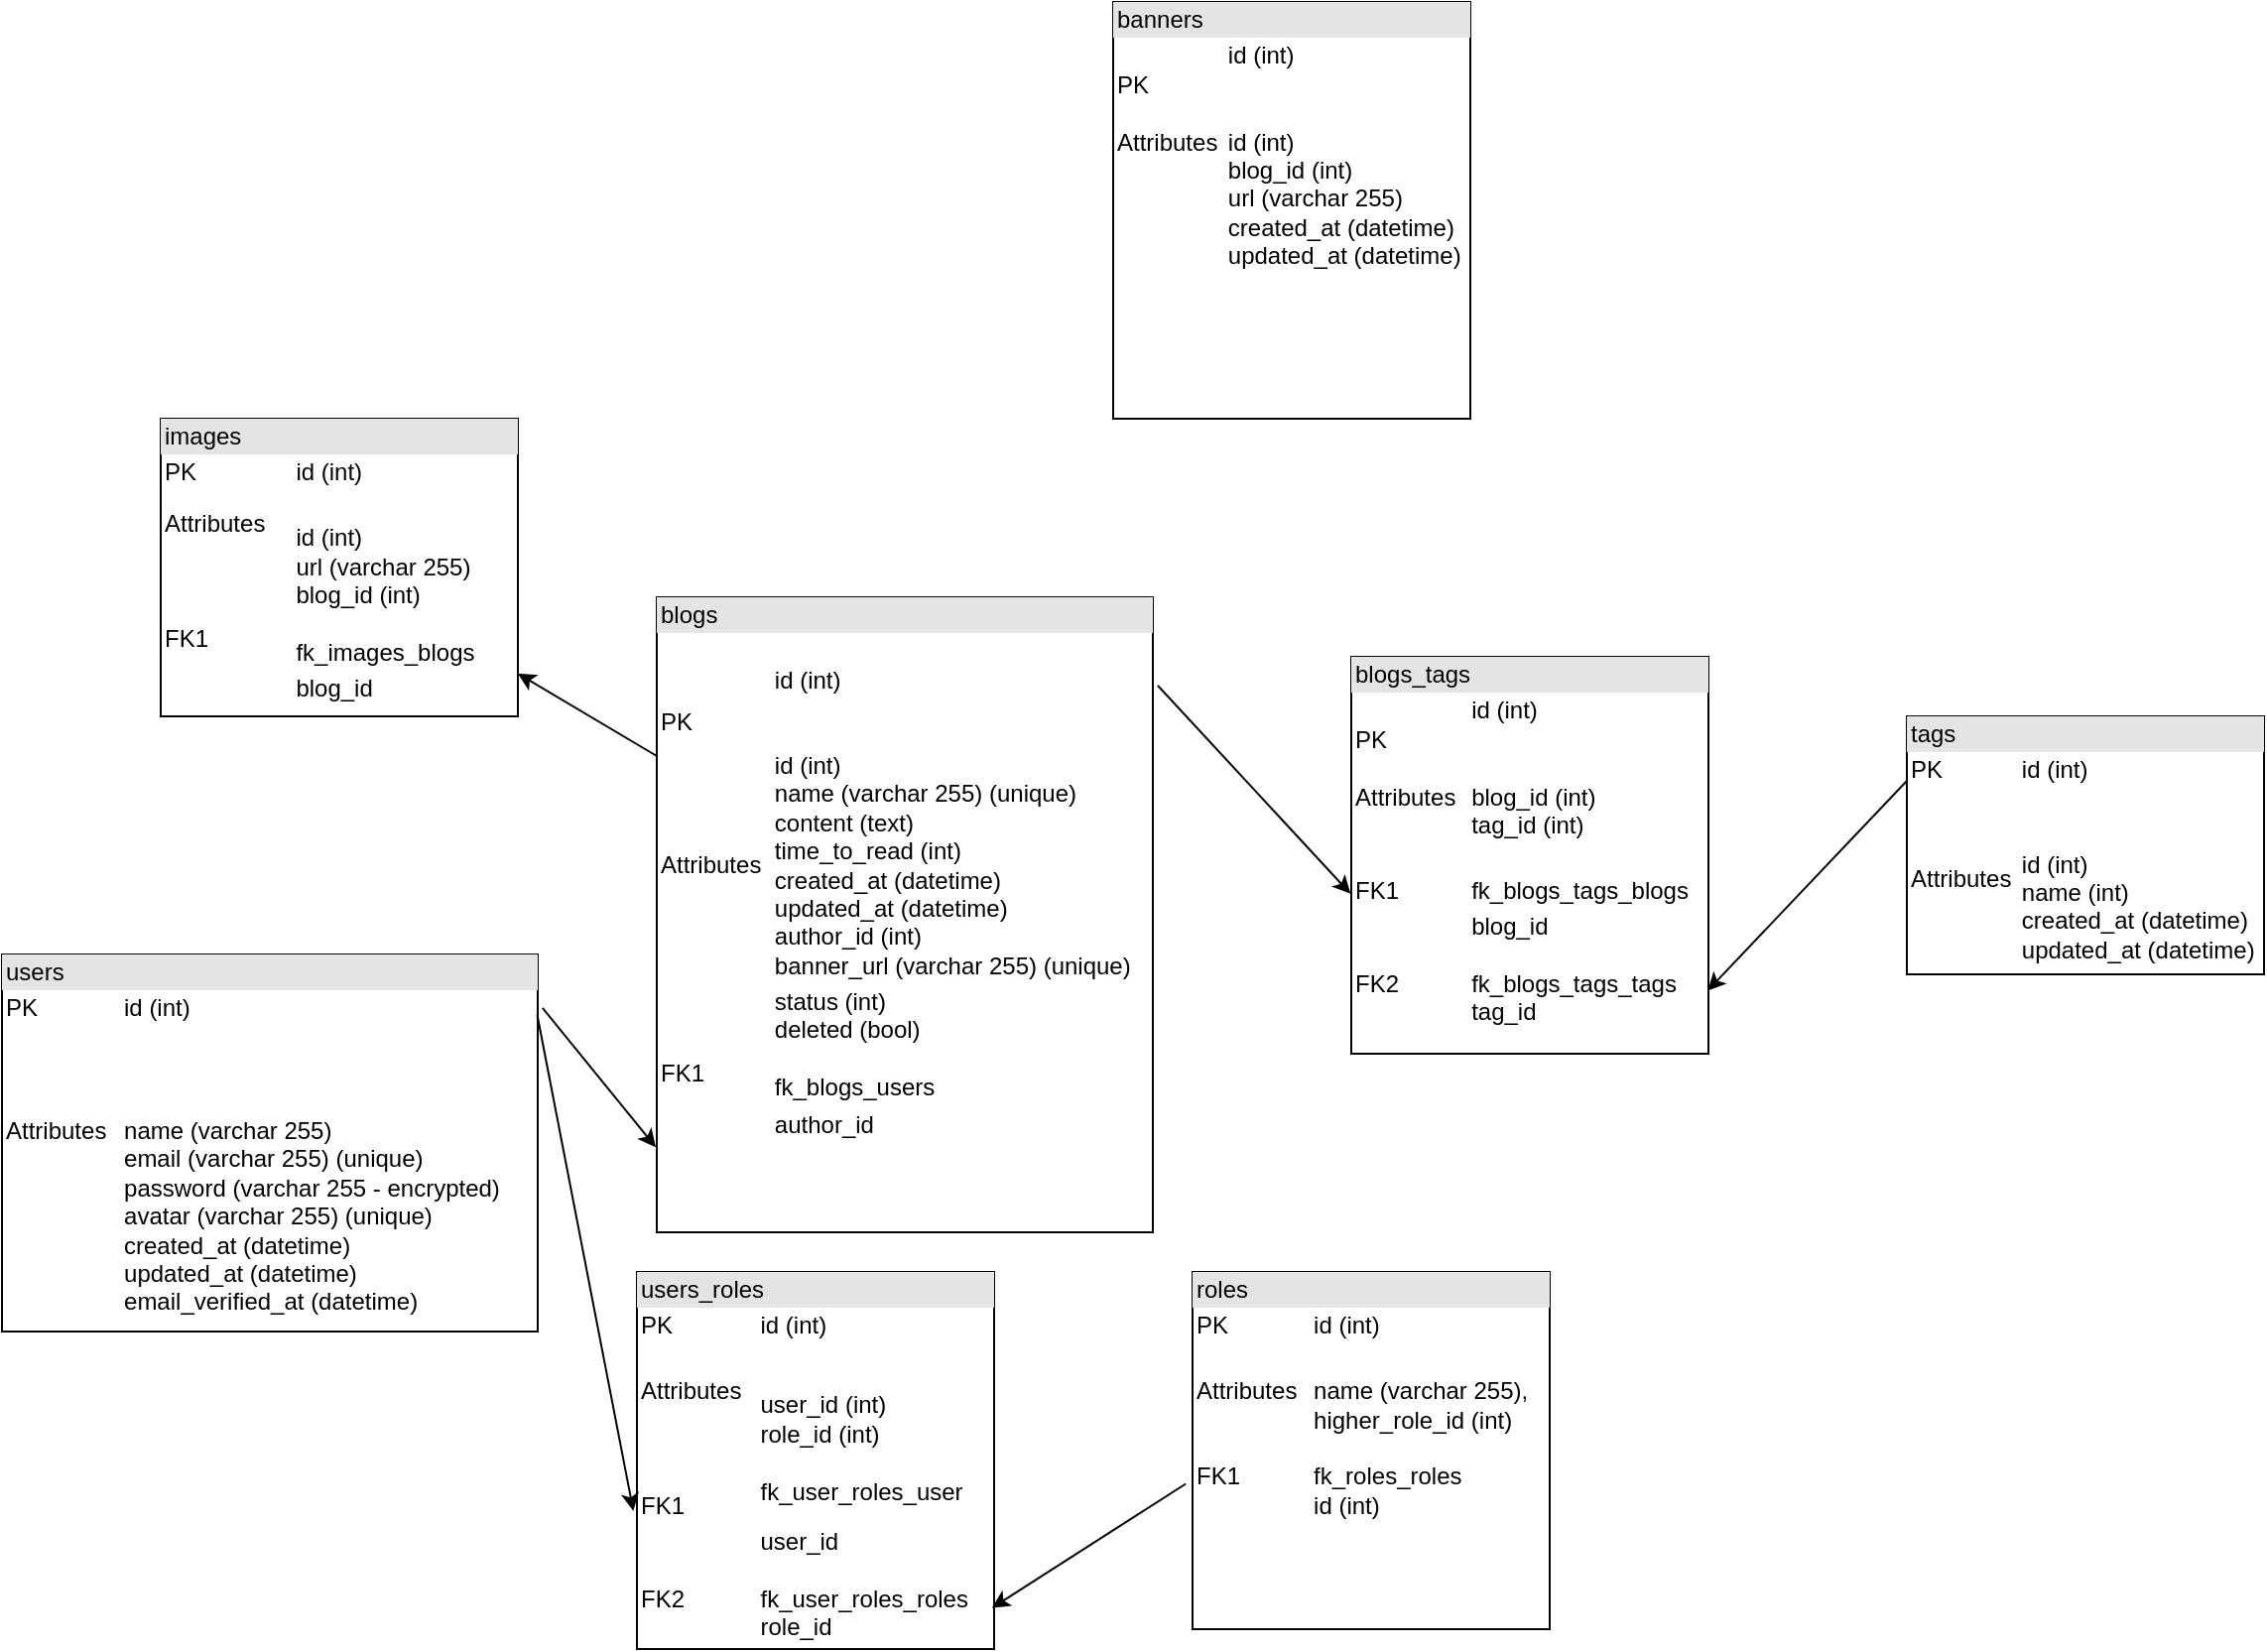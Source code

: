 <mxfile version="20.7.2" type="github">
  <diagram id="NZPrPqI8VFcQH-f-kqF_" name="Page-1">
    <mxGraphModel dx="2352" dy="1673" grid="1" gridSize="10" guides="1" tooltips="1" connect="1" arrows="1" fold="1" page="1" pageScale="1" pageWidth="850" pageHeight="1100" math="0" shadow="0">
      <root>
        <mxCell id="0" />
        <mxCell id="1" parent="0" />
        <mxCell id="JlZy15GJKsMUNHkbQvUu-5" value="&lt;div style=&quot;box-sizing:border-box;width:100%;background:#e4e4e4;padding:2px;&quot;&gt;users&lt;/div&gt;&lt;table style=&quot;width:100%;font-size:1em;&quot; cellpadding=&quot;2&quot; cellspacing=&quot;0&quot;&gt;&lt;tbody&gt;&lt;tr&gt;&lt;td&gt;PK&lt;/td&gt;&lt;td&gt;id (int)&lt;/td&gt;&lt;/tr&gt;&lt;tr&gt;&lt;td&gt;&lt;br&gt;&lt;br&gt;&lt;br&gt;Attributes&lt;br&gt;&lt;br&gt;&lt;br&gt;&lt;br&gt;&lt;br&gt;&lt;br&gt;&lt;br&gt;&lt;br&gt;&lt;br&gt;&lt;br&gt;&lt;/td&gt;&lt;td&gt;name (varchar 255)&lt;br&gt;email (varchar 255) (unique)&lt;br&gt;password (varchar 255 - encrypted)&lt;br&gt;avatar (varchar 255) (unique)&lt;br&gt;created_at (datetime)&lt;br&gt;updated_at (datetime)&lt;br&gt;email_verified_at (datetime)&lt;br&gt;&lt;/td&gt;&lt;/tr&gt;&lt;tr&gt;&lt;td&gt;&lt;br&gt;&lt;br&gt;&lt;/td&gt;&lt;td&gt;&lt;br&gt;&lt;br&gt;&lt;/td&gt;&lt;/tr&gt;&lt;/tbody&gt;&lt;/table&gt;" style="verticalAlign=top;align=left;overflow=fill;html=1;" parent="1" vertex="1">
          <mxGeometry x="-80" y="260" width="270" height="190" as="geometry" />
        </mxCell>
        <mxCell id="JlZy15GJKsMUNHkbQvUu-7" value="&lt;div style=&quot;box-sizing:border-box;width:100%;background:#e4e4e4;padding:2px;&quot;&gt;blogs&lt;/div&gt;&lt;table style=&quot;width:100%;font-size:1em;&quot; cellpadding=&quot;2&quot; cellspacing=&quot;0&quot;&gt;&lt;tbody&gt;&lt;tr&gt;&lt;td&gt;PK&lt;br&gt;&lt;br&gt;&lt;br&gt;&lt;br&gt;&lt;br&gt;Attributes&lt;br&gt;&lt;br&gt;&lt;/td&gt;&lt;td&gt;&lt;br&gt;id (int)&lt;br&gt;&lt;br&gt;&lt;br&gt;id (int)&lt;br&gt;name (varchar 255) (unique)&lt;br style=&quot;border-color: var(--border-color);&quot;&gt;content (text)&lt;br style=&quot;border-color: var(--border-color);&quot;&gt;time_to_read (int)&lt;br style=&quot;border-color: var(--border-color);&quot;&gt;created_at (datetime)&lt;br style=&quot;border-color: var(--border-color);&quot;&gt;updated_at (datetime)&lt;br style=&quot;border-color: var(--border-color);&quot;&gt;author_id (int)&lt;br&gt;banner_url (varchar 255) (unique)&lt;/td&gt;&lt;/tr&gt;&lt;tr&gt;&lt;td&gt;&lt;br&gt;&lt;br&gt;FK1&lt;/td&gt;&lt;td&gt;status (int)&lt;br&gt;deleted (bool)&lt;br&gt;&lt;br&gt;fk_blogs_users&lt;/td&gt;&lt;/tr&gt;&lt;tr&gt;&lt;td&gt;&lt;br&gt;&lt;br&gt;&lt;/td&gt;&lt;td&gt;author_id&lt;br&gt;&lt;br&gt;&lt;br&gt;&lt;/td&gt;&lt;/tr&gt;&lt;/tbody&gt;&lt;/table&gt;" style="verticalAlign=top;align=left;overflow=fill;html=1;" parent="1" vertex="1">
          <mxGeometry x="250" y="80" width="250" height="320" as="geometry" />
        </mxCell>
        <mxCell id="JlZy15GJKsMUNHkbQvUu-8" value="" style="endArrow=classic;html=1;rounded=0;exitX=1.009;exitY=0.142;exitDx=0;exitDy=0;exitPerimeter=0;entryX=-0.002;entryY=0.866;entryDx=0;entryDy=0;entryPerimeter=0;" parent="1" source="JlZy15GJKsMUNHkbQvUu-5" target="JlZy15GJKsMUNHkbQvUu-7" edge="1">
          <mxGeometry width="50" height="50" relative="1" as="geometry">
            <mxPoint x="380" y="520" as="sourcePoint" />
            <mxPoint x="430" y="470" as="targetPoint" />
          </mxGeometry>
        </mxCell>
        <mxCell id="JlZy15GJKsMUNHkbQvUu-9" value="&lt;div style=&quot;box-sizing:border-box;width:100%;background:#e4e4e4;padding:2px;&quot;&gt;users_roles&lt;/div&gt;&lt;table style=&quot;width:100%;font-size:1em;&quot; cellpadding=&quot;2&quot; cellspacing=&quot;0&quot;&gt;&lt;tbody&gt;&lt;tr&gt;&lt;td&gt;PK&lt;span style=&quot;&quot;&gt;	&lt;/span&gt;&lt;/td&gt;&lt;td&gt;id (int)&lt;/td&gt;&lt;/tr&gt;&lt;tr&gt;&lt;td&gt;&lt;br&gt;Attributes&lt;span style=&quot;&quot;&gt;	&lt;/span&gt;&lt;span style=&quot;&quot;&gt;	&lt;/span&gt;&lt;br&gt;&lt;br&gt;&lt;br&gt;&lt;br&gt;FK1&lt;/td&gt;&lt;td&gt;&lt;br&gt;user_id (int)&lt;br style=&quot;border-color: var(--border-color);&quot;&gt;&lt;span style=&quot;border-color: var(--border-color);&quot;&gt;	&lt;/span&gt;&lt;span style=&quot;border-color: var(--border-color);&quot;&gt;	&lt;/span&gt;&lt;span style=&quot;border-color: var(--border-color);&quot;&gt;	&lt;/span&gt;role_id (int)&lt;br&gt;&lt;br&gt;fk_user_roles_user&lt;/td&gt;&lt;/tr&gt;&lt;tr&gt;&lt;td&gt;&lt;br&gt;FK2&lt;/td&gt;&lt;td&gt;user_id&lt;br&gt;&lt;br&gt;fk_user_roles_roles&lt;br&gt;role_id&lt;/td&gt;&lt;/tr&gt;&lt;/tbody&gt;&lt;/table&gt;" style="verticalAlign=top;align=left;overflow=fill;html=1;" parent="1" vertex="1">
          <mxGeometry x="240" y="420" width="180" height="190" as="geometry" />
        </mxCell>
        <mxCell id="JlZy15GJKsMUNHkbQvUu-10" value="&lt;div style=&quot;box-sizing:border-box;width:100%;background:#e4e4e4;padding:2px;&quot;&gt;roles&lt;/div&gt;&lt;table style=&quot;width:100%;font-size:1em;&quot; cellpadding=&quot;2&quot; cellspacing=&quot;0&quot;&gt;&lt;tbody&gt;&lt;tr&gt;&lt;td&gt;PK&lt;/td&gt;&lt;td&gt;id (int)&lt;/td&gt;&lt;/tr&gt;&lt;tr&gt;&lt;td&gt;Attributes&lt;br&gt;&lt;br&gt;&lt;br&gt;FK1&lt;br&gt;&lt;br&gt;&lt;/td&gt;&lt;td&gt;&lt;br&gt;name (varchar 255),&lt;br&gt;higher_role_id (int)&lt;br&gt;&lt;br&gt;fk_roles_roles&lt;br&gt;id (int)&lt;br&gt;&lt;br&gt;&lt;/td&gt;&lt;/tr&gt;&lt;/tbody&gt;&lt;/table&gt;" style="verticalAlign=top;align=left;overflow=fill;html=1;" parent="1" vertex="1">
          <mxGeometry x="520" y="420" width="180" height="180" as="geometry" />
        </mxCell>
        <mxCell id="JlZy15GJKsMUNHkbQvUu-11" value="" style="endArrow=classic;html=1;rounded=0;exitX=0.999;exitY=0.16;exitDx=0;exitDy=0;exitPerimeter=0;entryX=-0.01;entryY=0.634;entryDx=0;entryDy=0;entryPerimeter=0;" parent="1" source="JlZy15GJKsMUNHkbQvUu-5" target="JlZy15GJKsMUNHkbQvUu-9" edge="1">
          <mxGeometry width="50" height="50" relative="1" as="geometry">
            <mxPoint x="310" y="420" as="sourcePoint" />
            <mxPoint x="360" y="370" as="targetPoint" />
          </mxGeometry>
        </mxCell>
        <mxCell id="JlZy15GJKsMUNHkbQvUu-12" value="" style="endArrow=classic;html=1;rounded=0;exitX=-0.019;exitY=0.593;exitDx=0;exitDy=0;exitPerimeter=0;entryX=0.994;entryY=0.891;entryDx=0;entryDy=0;entryPerimeter=0;" parent="1" source="JlZy15GJKsMUNHkbQvUu-10" target="JlZy15GJKsMUNHkbQvUu-9" edge="1">
          <mxGeometry width="50" height="50" relative="1" as="geometry">
            <mxPoint x="310" y="620" as="sourcePoint" />
            <mxPoint x="360" y="570" as="targetPoint" />
          </mxGeometry>
        </mxCell>
        <mxCell id="vLUUnRdCALXY_nLT04qz-1" value="&lt;div style=&quot;box-sizing:border-box;width:100%;background:#e4e4e4;padding:2px;&quot;&gt;banners&lt;/div&gt;&lt;table style=&quot;width:100%;font-size:1em;&quot; cellpadding=&quot;2&quot; cellspacing=&quot;0&quot;&gt;&lt;tbody&gt;&lt;tr&gt;&lt;td&gt;PK&lt;br style=&quot;border-color: var(--border-color);&quot;&gt;&lt;br&gt;Attributes&lt;br&gt;&lt;br&gt;&lt;span style=&quot;&quot;&gt;	&lt;/span&gt;&lt;br&gt;&lt;br&gt;&lt;br&gt;&lt;/td&gt;&lt;td&gt;id (int)&lt;br&gt;&lt;br&gt;&lt;br&gt;id (int)&lt;br&gt;blog_id (int)&lt;br&gt;url (varchar 255)&lt;br&gt;created_at (datetime)&lt;br&gt;updated_at (datetime)&lt;br&gt;&lt;br&gt;&lt;/td&gt;&lt;/tr&gt;&lt;tr&gt;&lt;td&gt;&lt;br&gt;&lt;/td&gt;&lt;td&gt;&lt;/td&gt;&lt;/tr&gt;&lt;tr&gt;&lt;td&gt;&lt;/td&gt;&lt;td&gt;&lt;br&gt;&lt;/td&gt;&lt;/tr&gt;&lt;/tbody&gt;&lt;/table&gt;" style="verticalAlign=top;align=left;overflow=fill;html=1;" vertex="1" parent="1">
          <mxGeometry x="480" y="-220" width="180" height="210" as="geometry" />
        </mxCell>
        <mxCell id="vLUUnRdCALXY_nLT04qz-5" value="&lt;div style=&quot;box-sizing:border-box;width:100%;background:#e4e4e4;padding:2px;&quot;&gt;images&lt;/div&gt;&lt;table style=&quot;width:100%;font-size:1em;&quot; cellpadding=&quot;2&quot; cellspacing=&quot;0&quot;&gt;&lt;tbody&gt;&lt;tr&gt;&lt;td&gt;PK&lt;/td&gt;&lt;td&gt;id (int)&lt;/td&gt;&lt;/tr&gt;&lt;tr&gt;&lt;td&gt;Attributes&lt;br&gt;&lt;br&gt;&lt;br&gt;&lt;br&gt;FK1&lt;/td&gt;&lt;td&gt;&lt;br&gt;id (int)&lt;br&gt;url (varchar 255)&lt;br&gt;blog_id (int)&lt;br&gt;&lt;br&gt;fk_images_blogs&lt;/td&gt;&lt;/tr&gt;&lt;tr&gt;&lt;td&gt;&lt;/td&gt;&lt;td&gt;blog_id&lt;/td&gt;&lt;/tr&gt;&lt;/tbody&gt;&lt;/table&gt;" style="verticalAlign=top;align=left;overflow=fill;html=1;" vertex="1" parent="1">
          <mxGeometry y="-10" width="180" height="150" as="geometry" />
        </mxCell>
        <mxCell id="vLUUnRdCALXY_nLT04qz-6" value="" style="endArrow=classic;html=1;rounded=0;exitX=0;exitY=0.25;exitDx=0;exitDy=0;" edge="1" parent="1" source="JlZy15GJKsMUNHkbQvUu-7" target="vLUUnRdCALXY_nLT04qz-5">
          <mxGeometry width="50" height="50" relative="1" as="geometry">
            <mxPoint x="320" y="180" as="sourcePoint" />
            <mxPoint x="370" y="130" as="targetPoint" />
          </mxGeometry>
        </mxCell>
        <mxCell id="vLUUnRdCALXY_nLT04qz-7" value="&lt;div style=&quot;box-sizing:border-box;width:100%;background:#e4e4e4;padding:2px;&quot;&gt;blogs_tags&lt;/div&gt;&lt;table style=&quot;width:100%;font-size:1em;&quot; cellpadding=&quot;2&quot; cellspacing=&quot;0&quot;&gt;&lt;tbody&gt;&lt;tr&gt;&lt;td&gt;PK&lt;br&gt;&lt;br&gt;Attributes&lt;br&gt;&lt;br&gt;&lt;/td&gt;&lt;td&gt;id (int)&lt;br&gt;&lt;br&gt;&lt;br&gt;blog_id (int)&lt;br&gt;tag_id (int)&lt;br&gt;&lt;br&gt;&lt;/td&gt;&lt;/tr&gt;&lt;tr&gt;&lt;td&gt;FK1&lt;/td&gt;&lt;td&gt;fk_blogs_tags_blogs&lt;/td&gt;&lt;/tr&gt;&lt;tr&gt;&lt;td&gt;&lt;br&gt;FK2&lt;/td&gt;&lt;td&gt;blog_id&lt;br&gt;&lt;br&gt;fk_blogs_tags_tags&lt;br&gt;tag_id&lt;/td&gt;&lt;/tr&gt;&lt;/tbody&gt;&lt;/table&gt;" style="verticalAlign=top;align=left;overflow=fill;html=1;" vertex="1" parent="1">
          <mxGeometry x="600" y="110" width="180" height="200" as="geometry" />
        </mxCell>
        <mxCell id="vLUUnRdCALXY_nLT04qz-8" value="&lt;div style=&quot;box-sizing:border-box;width:100%;background:#e4e4e4;padding:2px;&quot;&gt;tags&lt;/div&gt;&lt;table style=&quot;width:100%;font-size:1em;&quot; cellpadding=&quot;2&quot; cellspacing=&quot;0&quot;&gt;&lt;tbody&gt;&lt;tr&gt;&lt;td&gt;PK&lt;/td&gt;&lt;td&gt;id (int)&lt;/td&gt;&lt;/tr&gt;&lt;tr&gt;&lt;td&gt;Attributes&lt;br&gt;&lt;br&gt;&lt;br&gt;&lt;br&gt;&lt;br&gt;&lt;/td&gt;&lt;td&gt;&lt;br&gt;&lt;br&gt;id (int)&lt;br&gt;name (int)&lt;br&gt;created_at (datetime)&lt;br&gt;updated_at (datetime)&lt;br&gt;&lt;br&gt;&lt;br&gt;&lt;br&gt;&lt;br&gt;&lt;/td&gt;&lt;/tr&gt;&lt;tr&gt;&lt;td&gt;&lt;br&gt;&lt;/td&gt;&lt;td&gt;&lt;br&gt;&lt;/td&gt;&lt;/tr&gt;&lt;/tbody&gt;&lt;/table&gt;" style="verticalAlign=top;align=left;overflow=fill;html=1;" vertex="1" parent="1">
          <mxGeometry x="880" y="140" width="180" height="130" as="geometry" />
        </mxCell>
        <mxCell id="vLUUnRdCALXY_nLT04qz-9" value="" style="endArrow=classic;html=1;rounded=0;entryX=-0.002;entryY=0.597;entryDx=0;entryDy=0;entryPerimeter=0;exitX=1.01;exitY=0.139;exitDx=0;exitDy=0;exitPerimeter=0;" edge="1" parent="1" source="JlZy15GJKsMUNHkbQvUu-7" target="vLUUnRdCALXY_nLT04qz-7">
          <mxGeometry width="50" height="50" relative="1" as="geometry">
            <mxPoint x="420" y="130" as="sourcePoint" />
            <mxPoint x="470" y="80" as="targetPoint" />
          </mxGeometry>
        </mxCell>
        <mxCell id="vLUUnRdCALXY_nLT04qz-10" value="" style="endArrow=classic;html=1;rounded=0;exitX=0;exitY=0.25;exitDx=0;exitDy=0;entryX=0.998;entryY=0.841;entryDx=0;entryDy=0;entryPerimeter=0;" edge="1" parent="1" source="vLUUnRdCALXY_nLT04qz-8" target="vLUUnRdCALXY_nLT04qz-7">
          <mxGeometry width="50" height="50" relative="1" as="geometry">
            <mxPoint x="610" y="250" as="sourcePoint" />
            <mxPoint x="660" y="200" as="targetPoint" />
          </mxGeometry>
        </mxCell>
      </root>
    </mxGraphModel>
  </diagram>
</mxfile>
